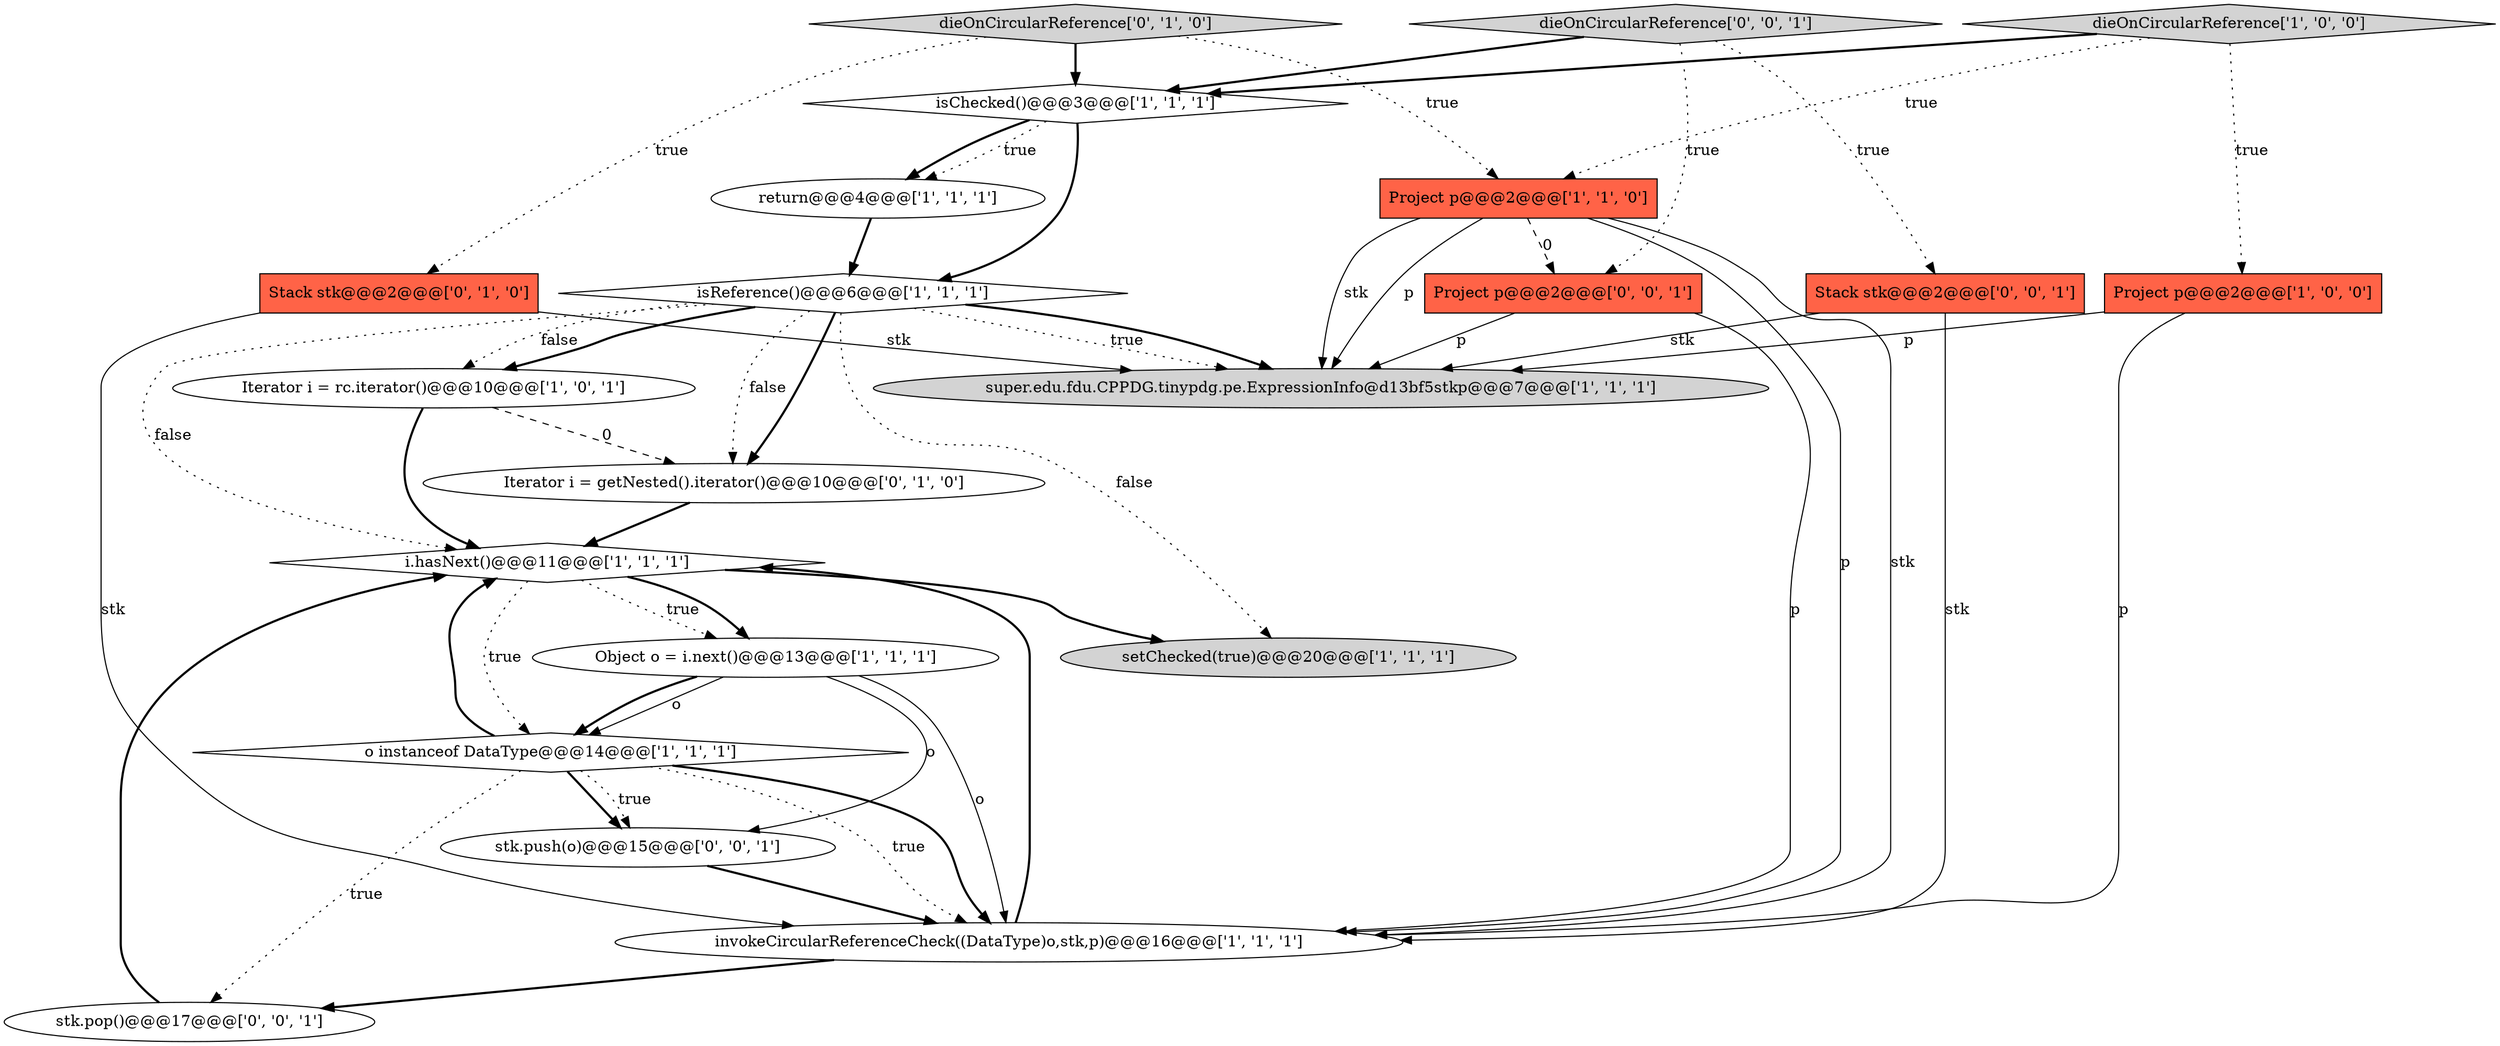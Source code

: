 digraph {
16 [style = filled, label = "dieOnCircularReference['0', '0', '1']", fillcolor = lightgray, shape = diamond image = "AAA0AAABBB3BBB"];
11 [style = filled, label = "isChecked()@@@3@@@['1', '1', '1']", fillcolor = white, shape = diamond image = "AAA0AAABBB1BBB"];
18 [style = filled, label = "Stack stk@@@2@@@['0', '0', '1']", fillcolor = tomato, shape = box image = "AAA0AAABBB3BBB"];
2 [style = filled, label = "isReference()@@@6@@@['1', '1', '1']", fillcolor = white, shape = diamond image = "AAA0AAABBB1BBB"];
20 [style = filled, label = "stk.push(o)@@@15@@@['0', '0', '1']", fillcolor = white, shape = ellipse image = "AAA0AAABBB3BBB"];
17 [style = filled, label = "stk.pop()@@@17@@@['0', '0', '1']", fillcolor = white, shape = ellipse image = "AAA0AAABBB3BBB"];
9 [style = filled, label = "super.edu.fdu.CPPDG.tinypdg.pe.ExpressionInfo@d13bf5stkp@@@7@@@['1', '1', '1']", fillcolor = lightgray, shape = ellipse image = "AAA0AAABBB1BBB"];
0 [style = filled, label = "dieOnCircularReference['1', '0', '0']", fillcolor = lightgray, shape = diamond image = "AAA0AAABBB1BBB"];
1 [style = filled, label = "Iterator i = rc.iterator()@@@10@@@['1', '0', '1']", fillcolor = white, shape = ellipse image = "AAA0AAABBB1BBB"];
13 [style = filled, label = "Stack stk@@@2@@@['0', '1', '0']", fillcolor = tomato, shape = box image = "AAA0AAABBB2BBB"];
12 [style = filled, label = "invokeCircularReferenceCheck((DataType)o,stk,p)@@@16@@@['1', '1', '1']", fillcolor = white, shape = ellipse image = "AAA0AAABBB1BBB"];
10 [style = filled, label = "Project p@@@2@@@['1', '1', '0']", fillcolor = tomato, shape = box image = "AAA0AAABBB1BBB"];
7 [style = filled, label = "o instanceof DataType@@@14@@@['1', '1', '1']", fillcolor = white, shape = diamond image = "AAA0AAABBB1BBB"];
19 [style = filled, label = "Project p@@@2@@@['0', '0', '1']", fillcolor = tomato, shape = box image = "AAA0AAABBB3BBB"];
5 [style = filled, label = "return@@@4@@@['1', '1', '1']", fillcolor = white, shape = ellipse image = "AAA0AAABBB1BBB"];
15 [style = filled, label = "dieOnCircularReference['0', '1', '0']", fillcolor = lightgray, shape = diamond image = "AAA0AAABBB2BBB"];
8 [style = filled, label = "Object o = i.next()@@@13@@@['1', '1', '1']", fillcolor = white, shape = ellipse image = "AAA0AAABBB1BBB"];
6 [style = filled, label = "setChecked(true)@@@20@@@['1', '1', '1']", fillcolor = lightgray, shape = ellipse image = "AAA0AAABBB1BBB"];
3 [style = filled, label = "i.hasNext()@@@11@@@['1', '1', '1']", fillcolor = white, shape = diamond image = "AAA0AAABBB1BBB"];
4 [style = filled, label = "Project p@@@2@@@['1', '0', '0']", fillcolor = tomato, shape = box image = "AAA0AAABBB1BBB"];
14 [style = filled, label = "Iterator i = getNested().iterator()@@@10@@@['0', '1', '0']", fillcolor = white, shape = ellipse image = "AAA1AAABBB2BBB"];
0->10 [style = dotted, label="true"];
5->2 [style = bold, label=""];
2->6 [style = dotted, label="false"];
2->1 [style = dotted, label="false"];
15->13 [style = dotted, label="true"];
14->3 [style = bold, label=""];
7->17 [style = dotted, label="true"];
19->9 [style = solid, label="p"];
4->12 [style = solid, label="p"];
2->9 [style = dotted, label="true"];
7->12 [style = dotted, label="true"];
2->14 [style = dotted, label="false"];
16->18 [style = dotted, label="true"];
1->14 [style = dashed, label="0"];
3->8 [style = dotted, label="true"];
17->3 [style = bold, label=""];
7->20 [style = bold, label=""];
18->9 [style = solid, label="stk"];
0->11 [style = bold, label=""];
10->12 [style = solid, label="p"];
11->2 [style = bold, label=""];
10->12 [style = solid, label="stk"];
15->10 [style = dotted, label="true"];
3->6 [style = bold, label=""];
10->9 [style = solid, label="stk"];
7->3 [style = bold, label=""];
2->9 [style = bold, label=""];
1->3 [style = bold, label=""];
8->7 [style = solid, label="o"];
13->12 [style = solid, label="stk"];
7->12 [style = bold, label=""];
12->17 [style = bold, label=""];
19->12 [style = solid, label="p"];
15->11 [style = bold, label=""];
12->3 [style = bold, label=""];
2->1 [style = bold, label=""];
3->8 [style = bold, label=""];
10->9 [style = solid, label="p"];
4->9 [style = solid, label="p"];
8->7 [style = bold, label=""];
10->19 [style = dashed, label="0"];
2->14 [style = bold, label=""];
3->7 [style = dotted, label="true"];
0->4 [style = dotted, label="true"];
8->12 [style = solid, label="o"];
13->9 [style = solid, label="stk"];
18->12 [style = solid, label="stk"];
2->3 [style = dotted, label="false"];
16->11 [style = bold, label=""];
8->20 [style = solid, label="o"];
7->20 [style = dotted, label="true"];
20->12 [style = bold, label=""];
11->5 [style = bold, label=""];
11->5 [style = dotted, label="true"];
16->19 [style = dotted, label="true"];
}
